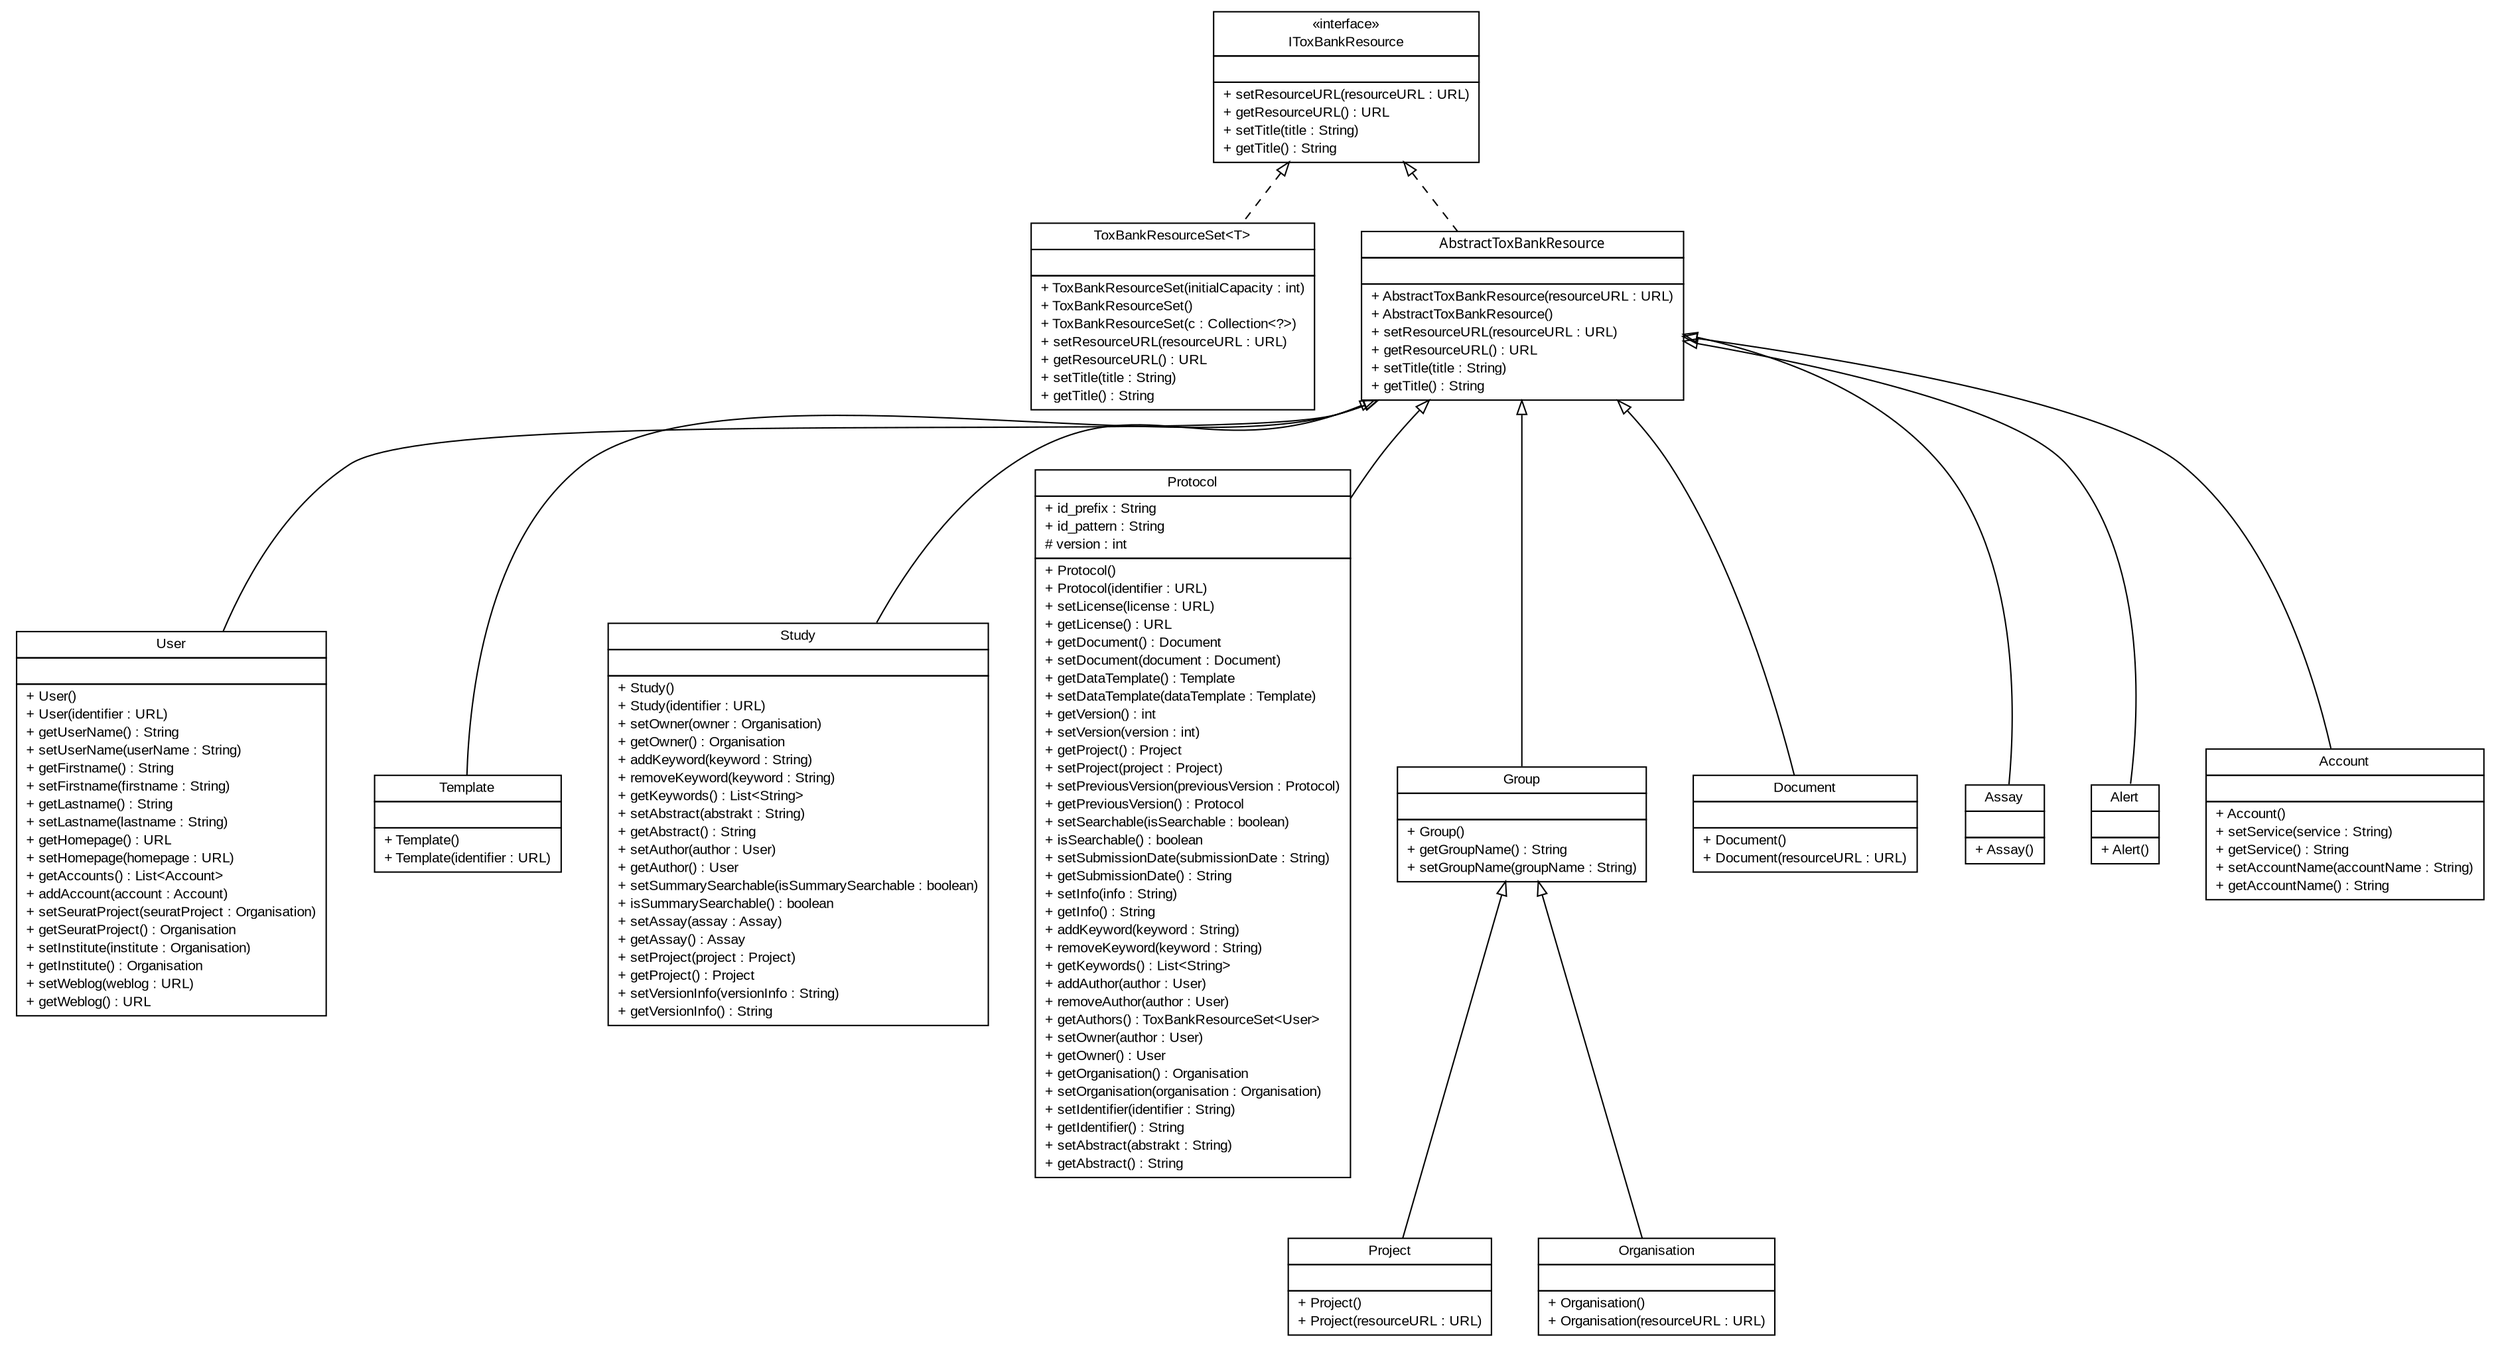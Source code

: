 #!/usr/local/bin/dot
#
# Class diagram 
# Generated by UmlGraph version 4.6 (http://www.spinellis.gr/sw/umlgraph)
#

digraph G {
	edge [fontname="arial",fontsize=10,labelfontname="arial",labelfontsize=10];
	node [fontname="arial",fontsize=10,shape=plaintext];
	// net.toxbank.client.resource.User
	c41 [label=<<table border="0" cellborder="1" cellspacing="0" cellpadding="2" port="p" href="./User.html">
		<tr><td><table border="0" cellspacing="0" cellpadding="1">
			<tr><td> User </td></tr>
		</table></td></tr>
		<tr><td><table border="0" cellspacing="0" cellpadding="1">
			<tr><td align="left">  </td></tr>
		</table></td></tr>
		<tr><td><table border="0" cellspacing="0" cellpadding="1">
			<tr><td align="left"> + User() </td></tr>
			<tr><td align="left"> + User(identifier : URL) </td></tr>
			<tr><td align="left"> + getUserName() : String </td></tr>
			<tr><td align="left"> + setUserName(userName : String) </td></tr>
			<tr><td align="left"> + getFirstname() : String </td></tr>
			<tr><td align="left"> + setFirstname(firstname : String) </td></tr>
			<tr><td align="left"> + getLastname() : String </td></tr>
			<tr><td align="left"> + setLastname(lastname : String) </td></tr>
			<tr><td align="left"> + getHomepage() : URL </td></tr>
			<tr><td align="left"> + setHomepage(homepage : URL) </td></tr>
			<tr><td align="left"> + getAccounts() : List&lt;Account&gt; </td></tr>
			<tr><td align="left"> + addAccount(account : Account) </td></tr>
			<tr><td align="left"> + setSeuratProject(seuratProject : Organisation) </td></tr>
			<tr><td align="left"> + getSeuratProject() : Organisation </td></tr>
			<tr><td align="left"> + setInstitute(institute : Organisation) </td></tr>
			<tr><td align="left"> + getInstitute() : Organisation </td></tr>
			<tr><td align="left"> + setWeblog(weblog : URL) </td></tr>
			<tr><td align="left"> + getWeblog() : URL </td></tr>
		</table></td></tr>
		</table>>, fontname="arial", fontcolor="black", fontsize=10.0];
	// net.toxbank.client.resource.ToxBankResourceSet<T>
	c42 [label=<<table border="0" cellborder="1" cellspacing="0" cellpadding="2" port="p" href="./ToxBankResourceSet.html">
		<tr><td><table border="0" cellspacing="0" cellpadding="1">
			<tr><td> ToxBankResourceSet&lt;T&gt; </td></tr>
		</table></td></tr>
		<tr><td><table border="0" cellspacing="0" cellpadding="1">
			<tr><td align="left">  </td></tr>
		</table></td></tr>
		<tr><td><table border="0" cellspacing="0" cellpadding="1">
			<tr><td align="left"> + ToxBankResourceSet(initialCapacity : int) </td></tr>
			<tr><td align="left"> + ToxBankResourceSet() </td></tr>
			<tr><td align="left"> + ToxBankResourceSet(c : Collection&lt;?&gt;) </td></tr>
			<tr><td align="left"> + setResourceURL(resourceURL : URL) </td></tr>
			<tr><td align="left"> + getResourceURL() : URL </td></tr>
			<tr><td align="left"> + setTitle(title : String) </td></tr>
			<tr><td align="left"> + getTitle() : String </td></tr>
		</table></td></tr>
		</table>>, fontname="arial", fontcolor="black", fontsize=10.0];
	// net.toxbank.client.resource.Template
	c43 [label=<<table border="0" cellborder="1" cellspacing="0" cellpadding="2" port="p" href="./Template.html">
		<tr><td><table border="0" cellspacing="0" cellpadding="1">
			<tr><td> Template </td></tr>
		</table></td></tr>
		<tr><td><table border="0" cellspacing="0" cellpadding="1">
			<tr><td align="left">  </td></tr>
		</table></td></tr>
		<tr><td><table border="0" cellspacing="0" cellpadding="1">
			<tr><td align="left"> + Template() </td></tr>
			<tr><td align="left"> + Template(identifier : URL) </td></tr>
		</table></td></tr>
		</table>>, fontname="arial", fontcolor="black", fontsize=10.0];
	// net.toxbank.client.resource.Study
	c44 [label=<<table border="0" cellborder="1" cellspacing="0" cellpadding="2" port="p" href="./Study.html">
		<tr><td><table border="0" cellspacing="0" cellpadding="1">
			<tr><td> Study </td></tr>
		</table></td></tr>
		<tr><td><table border="0" cellspacing="0" cellpadding="1">
			<tr><td align="left">  </td></tr>
		</table></td></tr>
		<tr><td><table border="0" cellspacing="0" cellpadding="1">
			<tr><td align="left"> + Study() </td></tr>
			<tr><td align="left"> + Study(identifier : URL) </td></tr>
			<tr><td align="left"> + setOwner(owner : Organisation) </td></tr>
			<tr><td align="left"> + getOwner() : Organisation </td></tr>
			<tr><td align="left"> + addKeyword(keyword : String) </td></tr>
			<tr><td align="left"> + removeKeyword(keyword : String) </td></tr>
			<tr><td align="left"> + getKeywords() : List&lt;String&gt; </td></tr>
			<tr><td align="left"> + setAbstract(abstrakt : String) </td></tr>
			<tr><td align="left"> + getAbstract() : String </td></tr>
			<tr><td align="left"> + setAuthor(author : User) </td></tr>
			<tr><td align="left"> + getAuthor() : User </td></tr>
			<tr><td align="left"> + setSummarySearchable(isSummarySearchable : boolean) </td></tr>
			<tr><td align="left"> + isSummarySearchable() : boolean </td></tr>
			<tr><td align="left"> + setAssay(assay : Assay) </td></tr>
			<tr><td align="left"> + getAssay() : Assay </td></tr>
			<tr><td align="left"> + setProject(project : Project) </td></tr>
			<tr><td align="left"> + getProject() : Project </td></tr>
			<tr><td align="left"> + setVersionInfo(versionInfo : String) </td></tr>
			<tr><td align="left"> + getVersionInfo() : String </td></tr>
		</table></td></tr>
		</table>>, fontname="arial", fontcolor="black", fontsize=10.0];
	// net.toxbank.client.resource.Protocol
	c45 [label=<<table border="0" cellborder="1" cellspacing="0" cellpadding="2" port="p" href="./Protocol.html">
		<tr><td><table border="0" cellspacing="0" cellpadding="1">
			<tr><td> Protocol </td></tr>
		</table></td></tr>
		<tr><td><table border="0" cellspacing="0" cellpadding="1">
			<tr><td align="left"> + id_prefix : String </td></tr>
			<tr><td align="left"> + id_pattern : String </td></tr>
			<tr><td align="left"> # version : int </td></tr>
		</table></td></tr>
		<tr><td><table border="0" cellspacing="0" cellpadding="1">
			<tr><td align="left"> + Protocol() </td></tr>
			<tr><td align="left"> + Protocol(identifier : URL) </td></tr>
			<tr><td align="left"> + setLicense(license : URL) </td></tr>
			<tr><td align="left"> + getLicense() : URL </td></tr>
			<tr><td align="left"> + getDocument() : Document </td></tr>
			<tr><td align="left"> + setDocument(document : Document) </td></tr>
			<tr><td align="left"> + getDataTemplate() : Template </td></tr>
			<tr><td align="left"> + setDataTemplate(dataTemplate : Template) </td></tr>
			<tr><td align="left"> + getVersion() : int </td></tr>
			<tr><td align="left"> + setVersion(version : int) </td></tr>
			<tr><td align="left"> + getProject() : Project </td></tr>
			<tr><td align="left"> + setProject(project : Project) </td></tr>
			<tr><td align="left"> + setPreviousVersion(previousVersion : Protocol) </td></tr>
			<tr><td align="left"> + getPreviousVersion() : Protocol </td></tr>
			<tr><td align="left"> + setSearchable(isSearchable : boolean) </td></tr>
			<tr><td align="left"> + isSearchable() : boolean </td></tr>
			<tr><td align="left"> + setSubmissionDate(submissionDate : String) </td></tr>
			<tr><td align="left"> + getSubmissionDate() : String </td></tr>
			<tr><td align="left"> + setInfo(info : String) </td></tr>
			<tr><td align="left"> + getInfo() : String </td></tr>
			<tr><td align="left"> + addKeyword(keyword : String) </td></tr>
			<tr><td align="left"> + removeKeyword(keyword : String) </td></tr>
			<tr><td align="left"> + getKeywords() : List&lt;String&gt; </td></tr>
			<tr><td align="left"> + addAuthor(author : User) </td></tr>
			<tr><td align="left"> + removeAuthor(author : User) </td></tr>
			<tr><td align="left"> + getAuthors() : ToxBankResourceSet&lt;User&gt; </td></tr>
			<tr><td align="left"> + setOwner(author : User) </td></tr>
			<tr><td align="left"> + getOwner() : User </td></tr>
			<tr><td align="left"> + getOrganisation() : Organisation </td></tr>
			<tr><td align="left"> + setOrganisation(organisation : Organisation) </td></tr>
			<tr><td align="left"> + setIdentifier(identifier : String) </td></tr>
			<tr><td align="left"> + getIdentifier() : String </td></tr>
			<tr><td align="left"> + setAbstract(abstrakt : String) </td></tr>
			<tr><td align="left"> + getAbstract() : String </td></tr>
		</table></td></tr>
		</table>>, fontname="arial", fontcolor="black", fontsize=10.0];
	// net.toxbank.client.resource.Project
	c46 [label=<<table border="0" cellborder="1" cellspacing="0" cellpadding="2" port="p" href="./Project.html">
		<tr><td><table border="0" cellspacing="0" cellpadding="1">
			<tr><td> Project </td></tr>
		</table></td></tr>
		<tr><td><table border="0" cellspacing="0" cellpadding="1">
			<tr><td align="left">  </td></tr>
		</table></td></tr>
		<tr><td><table border="0" cellspacing="0" cellpadding="1">
			<tr><td align="left"> + Project() </td></tr>
			<tr><td align="left"> + Project(resourceURL : URL) </td></tr>
		</table></td></tr>
		</table>>, fontname="arial", fontcolor="black", fontsize=10.0];
	// net.toxbank.client.resource.Organisation
	c47 [label=<<table border="0" cellborder="1" cellspacing="0" cellpadding="2" port="p" href="./Organisation.html">
		<tr><td><table border="0" cellspacing="0" cellpadding="1">
			<tr><td> Organisation </td></tr>
		</table></td></tr>
		<tr><td><table border="0" cellspacing="0" cellpadding="1">
			<tr><td align="left">  </td></tr>
		</table></td></tr>
		<tr><td><table border="0" cellspacing="0" cellpadding="1">
			<tr><td align="left"> + Organisation() </td></tr>
			<tr><td align="left"> + Organisation(resourceURL : URL) </td></tr>
		</table></td></tr>
		</table>>, fontname="arial", fontcolor="black", fontsize=10.0];
	// net.toxbank.client.resource.IToxBankResource
	c48 [label=<<table border="0" cellborder="1" cellspacing="0" cellpadding="2" port="p" href="./IToxBankResource.html">
		<tr><td><table border="0" cellspacing="0" cellpadding="1">
			<tr><td> &laquo;interface&raquo; </td></tr>
			<tr><td> IToxBankResource </td></tr>
		</table></td></tr>
		<tr><td><table border="0" cellspacing="0" cellpadding="1">
			<tr><td align="left">  </td></tr>
		</table></td></tr>
		<tr><td><table border="0" cellspacing="0" cellpadding="1">
			<tr><td align="left"> + setResourceURL(resourceURL : URL) </td></tr>
			<tr><td align="left"> + getResourceURL() : URL </td></tr>
			<tr><td align="left"> + setTitle(title : String) </td></tr>
			<tr><td align="left"> + getTitle() : String </td></tr>
		</table></td></tr>
		</table>>, fontname="arial", fontcolor="black", fontsize=10.0];
	// net.toxbank.client.resource.Group
	c49 [label=<<table border="0" cellborder="1" cellspacing="0" cellpadding="2" port="p" href="./Group.html">
		<tr><td><table border="0" cellspacing="0" cellpadding="1">
			<tr><td> Group </td></tr>
		</table></td></tr>
		<tr><td><table border="0" cellspacing="0" cellpadding="1">
			<tr><td align="left">  </td></tr>
		</table></td></tr>
		<tr><td><table border="0" cellspacing="0" cellpadding="1">
			<tr><td align="left"> + Group() </td></tr>
			<tr><td align="left"> + getGroupName() : String </td></tr>
			<tr><td align="left"> + setGroupName(groupName : String) </td></tr>
		</table></td></tr>
		</table>>, fontname="arial", fontcolor="black", fontsize=10.0];
	// net.toxbank.client.resource.Document
	c50 [label=<<table border="0" cellborder="1" cellspacing="0" cellpadding="2" port="p" href="./Document.html">
		<tr><td><table border="0" cellspacing="0" cellpadding="1">
			<tr><td> Document </td></tr>
		</table></td></tr>
		<tr><td><table border="0" cellspacing="0" cellpadding="1">
			<tr><td align="left">  </td></tr>
		</table></td></tr>
		<tr><td><table border="0" cellspacing="0" cellpadding="1">
			<tr><td align="left"> + Document() </td></tr>
			<tr><td align="left"> + Document(resourceURL : URL) </td></tr>
		</table></td></tr>
		</table>>, fontname="arial", fontcolor="black", fontsize=10.0];
	// net.toxbank.client.resource.Assay
	c51 [label=<<table border="0" cellborder="1" cellspacing="0" cellpadding="2" port="p" href="./Assay.html">
		<tr><td><table border="0" cellspacing="0" cellpadding="1">
			<tr><td> Assay </td></tr>
		</table></td></tr>
		<tr><td><table border="0" cellspacing="0" cellpadding="1">
			<tr><td align="left">  </td></tr>
		</table></td></tr>
		<tr><td><table border="0" cellspacing="0" cellpadding="1">
			<tr><td align="left"> + Assay() </td></tr>
		</table></td></tr>
		</table>>, fontname="arial", fontcolor="black", fontsize=10.0];
	// net.toxbank.client.resource.Alert
	c52 [label=<<table border="0" cellborder="1" cellspacing="0" cellpadding="2" port="p" href="./Alert.html">
		<tr><td><table border="0" cellspacing="0" cellpadding="1">
			<tr><td> Alert </td></tr>
		</table></td></tr>
		<tr><td><table border="0" cellspacing="0" cellpadding="1">
			<tr><td align="left">  </td></tr>
		</table></td></tr>
		<tr><td><table border="0" cellspacing="0" cellpadding="1">
			<tr><td align="left"> + Alert() </td></tr>
		</table></td></tr>
		</table>>, fontname="arial", fontcolor="black", fontsize=10.0];
	// net.toxbank.client.resource.Account
	c53 [label=<<table border="0" cellborder="1" cellspacing="0" cellpadding="2" port="p" href="./Account.html">
		<tr><td><table border="0" cellspacing="0" cellpadding="1">
			<tr><td> Account </td></tr>
		</table></td></tr>
		<tr><td><table border="0" cellspacing="0" cellpadding="1">
			<tr><td align="left">  </td></tr>
		</table></td></tr>
		<tr><td><table border="0" cellspacing="0" cellpadding="1">
			<tr><td align="left"> + Account() </td></tr>
			<tr><td align="left"> + setService(service : String) </td></tr>
			<tr><td align="left"> + getService() : String </td></tr>
			<tr><td align="left"> + setAccountName(accountName : String) </td></tr>
			<tr><td align="left"> + getAccountName() : String </td></tr>
		</table></td></tr>
		</table>>, fontname="arial", fontcolor="black", fontsize=10.0];
	// net.toxbank.client.resource.AbstractToxBankResource
	c54 [label=<<table border="0" cellborder="1" cellspacing="0" cellpadding="2" port="p" href="./AbstractToxBankResource.html">
		<tr><td><table border="0" cellspacing="0" cellpadding="1">
			<tr><td><font face="ariali"> AbstractToxBankResource </font></td></tr>
		</table></td></tr>
		<tr><td><table border="0" cellspacing="0" cellpadding="1">
			<tr><td align="left">  </td></tr>
		</table></td></tr>
		<tr><td><table border="0" cellspacing="0" cellpadding="1">
			<tr><td align="left"> + AbstractToxBankResource(resourceURL : URL) </td></tr>
			<tr><td align="left"> + AbstractToxBankResource() </td></tr>
			<tr><td align="left"> + setResourceURL(resourceURL : URL) </td></tr>
			<tr><td align="left"> + getResourceURL() : URL </td></tr>
			<tr><td align="left"> + setTitle(title : String) </td></tr>
			<tr><td align="left"> + getTitle() : String </td></tr>
		</table></td></tr>
		</table>>, fontname="arial", fontcolor="black", fontsize=10.0];
	//net.toxbank.client.resource.User extends net.toxbank.client.resource.AbstractToxBankResource
	c54:p -> c41:p [dir=back,arrowtail=empty];
	//net.toxbank.client.resource.ToxBankResourceSet<T> implements net.toxbank.client.resource.IToxBankResource
	c48:p -> c42:p [dir=back,arrowtail=empty,style=dashed];
	//net.toxbank.client.resource.Template extends net.toxbank.client.resource.AbstractToxBankResource
	c54:p -> c43:p [dir=back,arrowtail=empty];
	//net.toxbank.client.resource.Study extends net.toxbank.client.resource.AbstractToxBankResource
	c54:p -> c44:p [dir=back,arrowtail=empty];
	//net.toxbank.client.resource.Protocol extends net.toxbank.client.resource.AbstractToxBankResource
	c54:p -> c45:p [dir=back,arrowtail=empty];
	//net.toxbank.client.resource.Project extends net.toxbank.client.resource.Group
	c49:p -> c46:p [dir=back,arrowtail=empty];
	//net.toxbank.client.resource.Organisation extends net.toxbank.client.resource.Group
	c49:p -> c47:p [dir=back,arrowtail=empty];
	//net.toxbank.client.resource.Group extends net.toxbank.client.resource.AbstractToxBankResource
	c54:p -> c49:p [dir=back,arrowtail=empty];
	//net.toxbank.client.resource.Document extends net.toxbank.client.resource.AbstractToxBankResource
	c54:p -> c50:p [dir=back,arrowtail=empty];
	//net.toxbank.client.resource.Assay extends net.toxbank.client.resource.AbstractToxBankResource
	c54:p -> c51:p [dir=back,arrowtail=empty];
	//net.toxbank.client.resource.Alert extends net.toxbank.client.resource.AbstractToxBankResource
	c54:p -> c52:p [dir=back,arrowtail=empty];
	//net.toxbank.client.resource.Account extends net.toxbank.client.resource.AbstractToxBankResource
	c54:p -> c53:p [dir=back,arrowtail=empty];
	//net.toxbank.client.resource.AbstractToxBankResource implements net.toxbank.client.resource.IToxBankResource
	c48:p -> c54:p [dir=back,arrowtail=empty,style=dashed];
}

